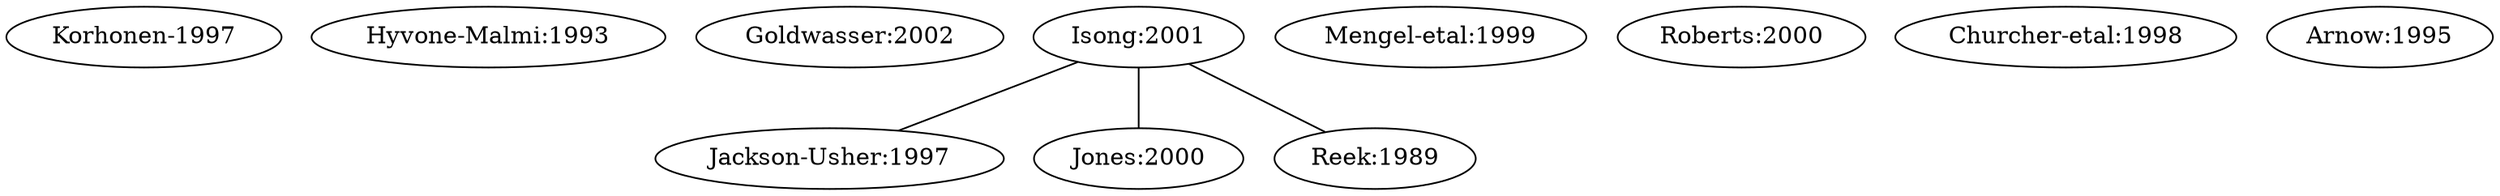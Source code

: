 graph {
   "Korhonen-1997";
   "Hyvone-Malmi:1993";
   "Goldwasser:2002";
   "Isong:2001";
   "Isong:2001"-- "Jackson-Usher:1997";
   "Isong:2001"-- "Jones:2000";
   "Isong:2001"-- "Reek:1989";
   "Mengel-etal:1999";
   "Roberts:2000";
   "Churcher-etal:1998";
   "Reek:1989";
   "Arnow:1995";
}